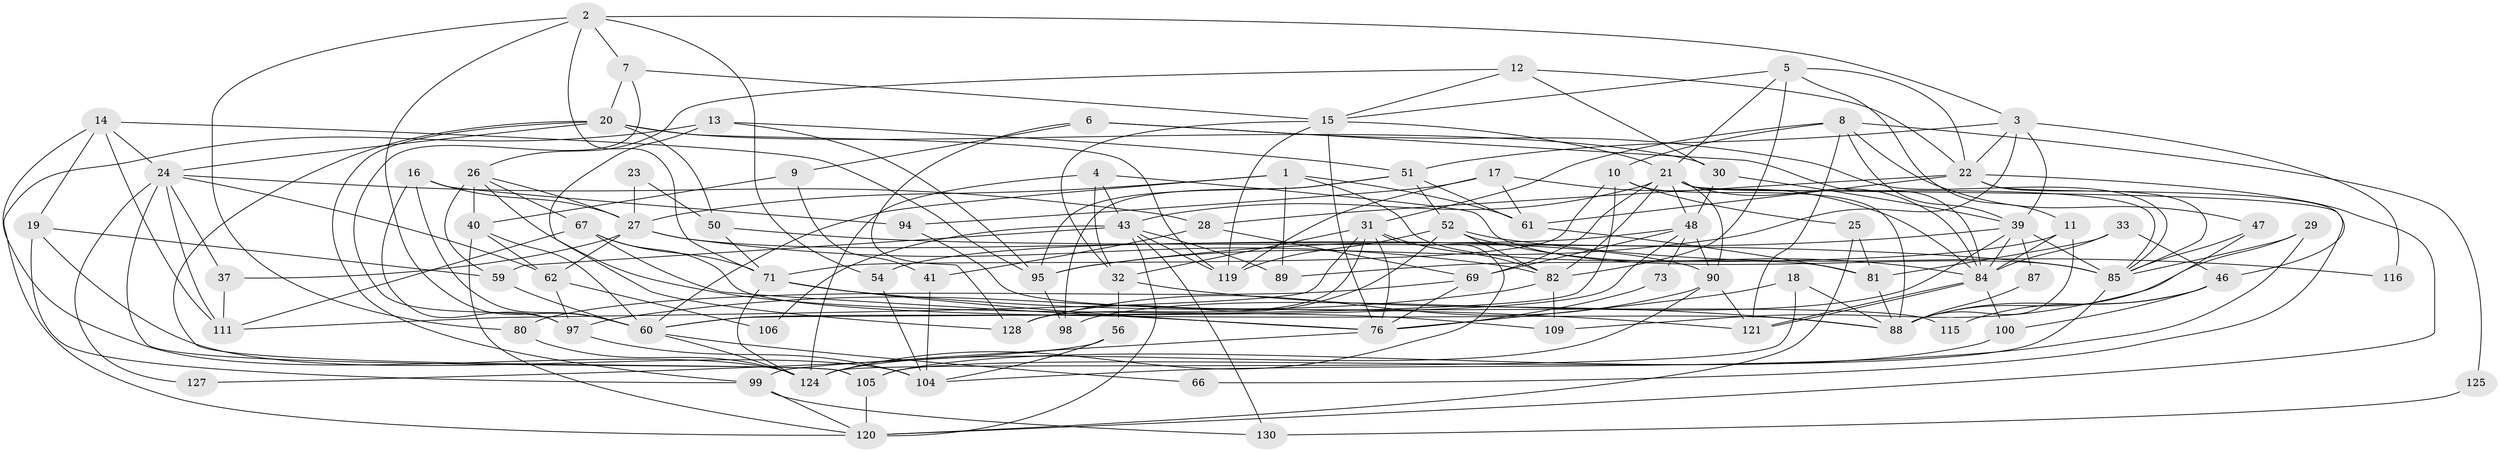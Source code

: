 // original degree distribution, {5: 0.16153846153846155, 4: 0.2692307692307692, 3: 0.26153846153846155, 6: 0.08461538461538462, 2: 0.15384615384615385, 8: 0.015384615384615385, 7: 0.046153846153846156, 9: 0.007692307692307693}
// Generated by graph-tools (version 1.1) at 2025/11/02/27/25 16:11:19]
// undirected, 86 vertices, 211 edges
graph export_dot {
graph [start="1"]
  node [color=gray90,style=filled];
  1 [super="+65"];
  2 [super="+36"];
  3 [super="+70"];
  4;
  5;
  6 [super="+64"];
  7 [super="+49"];
  8 [super="+55"];
  9;
  10 [super="+101"];
  11 [super="+45"];
  12;
  13;
  14 [super="+74"];
  15 [super="+107"];
  16;
  17 [super="+77"];
  18;
  19 [super="+44"];
  20 [super="+38"];
  21 [super="+93"];
  22 [super="+86"];
  23;
  24 [super="+58"];
  25;
  26 [super="+42"];
  27 [super="+113"];
  28 [super="+34"];
  29;
  30 [super="+35"];
  31 [super="+68"];
  32;
  33;
  37;
  39 [super="+78"];
  40 [super="+102"];
  41;
  43 [super="+79"];
  46 [super="+96"];
  47;
  48 [super="+75"];
  50;
  51;
  52 [super="+53"];
  54;
  56 [super="+57"];
  59;
  60 [super="+92"];
  61 [super="+63"];
  62 [super="+129"];
  66;
  67 [super="+122"];
  69 [super="+72"];
  71 [super="+112"];
  73;
  76 [super="+126"];
  80;
  81 [super="+83"];
  82;
  84 [super="+91"];
  85 [super="+114"];
  87;
  88 [super="+103"];
  89;
  90 [super="+108"];
  94;
  95 [super="+110"];
  97;
  98;
  99;
  100;
  104 [super="+117"];
  105;
  106;
  109;
  111 [super="+118"];
  115;
  116;
  119;
  120 [super="+123"];
  121;
  124;
  125;
  127;
  128;
  130;
  1 -- 27 [weight=2];
  1 -- 89;
  1 -- 60;
  1 -- 61;
  1 -- 81;
  2 -- 7;
  2 -- 54;
  2 -- 80;
  2 -- 60;
  2 -- 71;
  2 -- 3;
  3 -- 95;
  3 -- 39;
  3 -- 51;
  3 -- 116;
  3 -- 22;
  4 -- 124;
  4 -- 32;
  4 -- 85;
  4 -- 43;
  5 -- 82;
  5 -- 21;
  5 -- 15;
  5 -- 22;
  5 -- 11;
  6 -- 128;
  6 -- 9;
  6 -- 85;
  6 -- 84;
  7 -- 15;
  7 -- 97;
  7 -- 20;
  8 -- 121;
  8 -- 125;
  8 -- 31;
  8 -- 10;
  8 -- 47;
  8 -- 39;
  9 -- 41;
  9 -- 40;
  10 -- 25;
  10 -- 88;
  10 -- 71;
  10 -- 60;
  11 -- 84;
  11 -- 88;
  11 -- 89;
  12 -- 30;
  12 -- 15;
  12 -- 22;
  12 -- 26;
  13 -- 128;
  13 -- 51;
  13 -- 95;
  13 -- 120;
  14 -- 124;
  14 -- 24;
  14 -- 19;
  14 -- 95;
  14 -- 111;
  15 -- 21;
  15 -- 32;
  15 -- 76;
  15 -- 119;
  16 -- 27;
  16 -- 60;
  16 -- 94;
  16 -- 97;
  17 -- 119;
  17 -- 61;
  17 -- 94;
  17 -- 84;
  18 -- 88;
  18 -- 124;
  18 -- 76;
  19 -- 59;
  19 -- 104;
  19 -- 99;
  20 -- 119;
  20 -- 105;
  20 -- 24;
  20 -- 50;
  20 -- 99;
  20 -- 30;
  21 -- 90;
  21 -- 48;
  21 -- 66;
  21 -- 69;
  21 -- 82;
  21 -- 43;
  21 -- 85;
  21 -- 84;
  22 -- 46;
  22 -- 61;
  22 -- 28;
  22 -- 85;
  22 -- 120;
  23 -- 27;
  23 -- 50;
  24 -- 62;
  24 -- 105;
  24 -- 111;
  24 -- 127;
  24 -- 37;
  24 -- 28;
  25 -- 81;
  25 -- 120;
  26 -- 109;
  26 -- 40;
  26 -- 67;
  26 -- 59;
  26 -- 27;
  27 -- 82;
  27 -- 37;
  27 -- 90;
  27 -- 62;
  28 -- 41;
  28 -- 69;
  29 -- 109;
  29 -- 85;
  29 -- 104;
  30 -- 48;
  30 -- 39 [weight=2];
  31 -- 124;
  31 -- 32;
  31 -- 111;
  31 -- 128;
  31 -- 82;
  31 -- 76;
  32 -- 88;
  32 -- 56;
  33 -- 81;
  33 -- 46;
  33 -- 84;
  37 -- 111;
  39 -- 98;
  39 -- 84;
  39 -- 85;
  39 -- 87;
  39 -- 95;
  40 -- 120;
  40 -- 60;
  40 -- 62;
  41 -- 104;
  43 -- 89;
  43 -- 130;
  43 -- 119;
  43 -- 120;
  43 -- 106;
  43 -- 59;
  46 -- 115;
  46 -- 100;
  46 -- 88;
  47 -- 85;
  47 -- 88;
  48 -- 69;
  48 -- 54 [weight=2];
  48 -- 60;
  48 -- 73;
  48 -- 90;
  50 -- 85;
  50 -- 71;
  51 -- 61;
  51 -- 95;
  51 -- 98;
  51 -- 52;
  52 -- 128;
  52 -- 119;
  52 -- 116;
  52 -- 82;
  52 -- 84;
  54 -- 104;
  56 -- 127;
  56 -- 104;
  59 -- 60;
  60 -- 66;
  60 -- 124;
  61 -- 81;
  62 -- 97;
  62 -- 106;
  67 -- 76;
  67 -- 71;
  67 -- 88;
  67 -- 111;
  69 -- 76;
  69 -- 80;
  71 -- 76;
  71 -- 121;
  71 -- 124;
  73 -- 76;
  76 -- 99;
  80 -- 124;
  81 -- 88;
  82 -- 97;
  82 -- 109;
  84 -- 121;
  84 -- 121;
  84 -- 100;
  85 -- 105;
  87 -- 88;
  90 -- 124;
  90 -- 128;
  90 -- 121;
  94 -- 115;
  95 -- 98;
  97 -- 104;
  99 -- 130;
  99 -- 120;
  100 -- 105;
  105 -- 120;
  125 -- 130;
}
